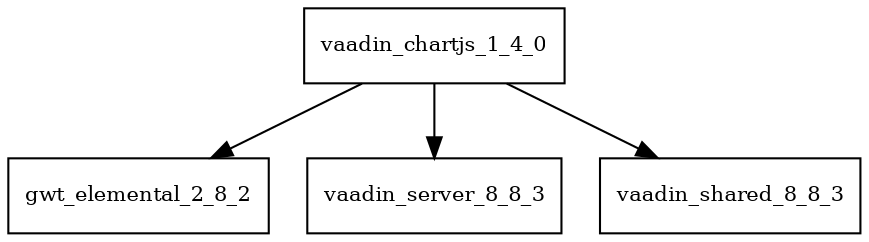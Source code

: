 digraph vaadin_chartjs_1_4_0_dependencies {
  node [shape = box, fontsize=10.0];
  vaadin_chartjs_1_4_0 -> gwt_elemental_2_8_2;
  vaadin_chartjs_1_4_0 -> vaadin_server_8_8_3;
  vaadin_chartjs_1_4_0 -> vaadin_shared_8_8_3;
}

